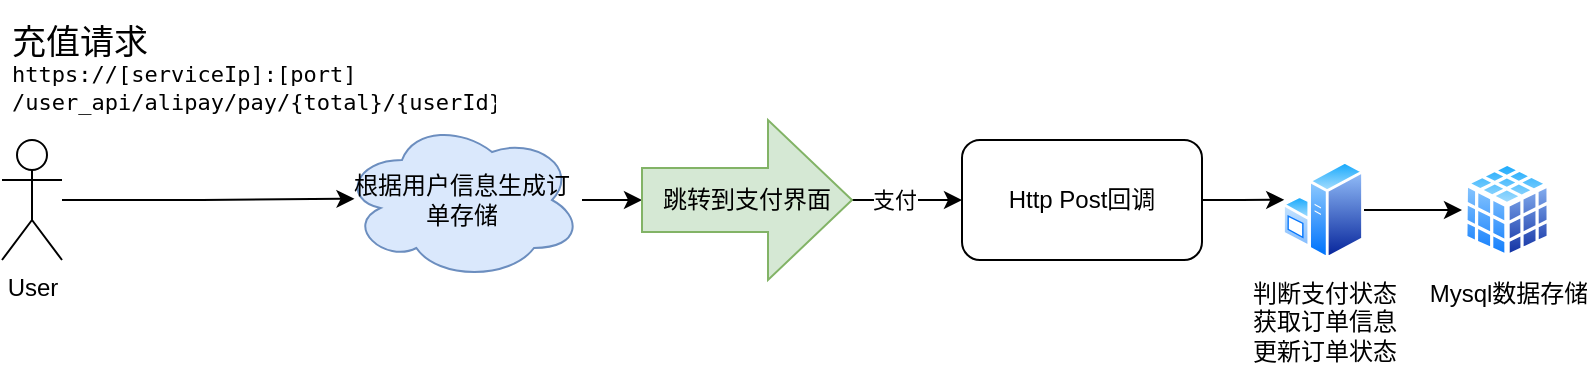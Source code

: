 <mxfile version="21.2.3" type="github">
  <diagram name="第 1 页" id="t8W59wiklE4XqMdszMH8">
    <mxGraphModel dx="1038" dy="682" grid="1" gridSize="10" guides="1" tooltips="1" connect="1" arrows="1" fold="1" page="1" pageScale="1" pageWidth="827" pageHeight="1169" math="0" shadow="0">
      <root>
        <mxCell id="0" />
        <mxCell id="1" parent="0" />
        <mxCell id="bDvReHvAfHpfdky5hFMR-4" value="" style="edgeStyle=orthogonalEdgeStyle;rounded=0;orthogonalLoop=1;jettySize=auto;html=1;entryX=0.052;entryY=0.492;entryDx=0;entryDy=0;entryPerimeter=0;" edge="1" parent="1" source="bDvReHvAfHpfdky5hFMR-1" target="bDvReHvAfHpfdky5hFMR-5">
          <mxGeometry relative="1" as="geometry">
            <mxPoint x="145" y="210" as="targetPoint" />
          </mxGeometry>
        </mxCell>
        <mxCell id="bDvReHvAfHpfdky5hFMR-1" value="User" style="shape=umlActor;verticalLabelPosition=bottom;verticalAlign=top;html=1;outlineConnect=0;" vertex="1" parent="1">
          <mxGeometry x="10" y="255" width="30" height="60" as="geometry" />
        </mxCell>
        <mxCell id="bDvReHvAfHpfdky5hFMR-2" value="&lt;pre style=&quot;font-size: 11px;&quot;&gt;&lt;font style=&quot;font-size: 17px;&quot;&gt;充值请求&lt;br&gt;&lt;/font&gt;https://[serviceIp]:[port]&lt;br style=&quot;font-size: 11px;&quot;&gt;/user_api/alipay/pay/{total}/{userId}&lt;/pre&gt;" style="text;html=1;strokeColor=none;fillColor=none;spacing=5;spacingTop=-20;whiteSpace=wrap;overflow=hidden;rounded=0;" vertex="1" parent="1">
          <mxGeometry x="10" y="195" width="250" height="60" as="geometry" />
        </mxCell>
        <mxCell id="bDvReHvAfHpfdky5hFMR-7" value="" style="edgeStyle=orthogonalEdgeStyle;rounded=0;orthogonalLoop=1;jettySize=auto;html=1;" edge="1" parent="1" source="bDvReHvAfHpfdky5hFMR-5" target="bDvReHvAfHpfdky5hFMR-6">
          <mxGeometry relative="1" as="geometry" />
        </mxCell>
        <mxCell id="bDvReHvAfHpfdky5hFMR-5" value="根据用户信息生成订单存储" style="ellipse;shape=cloud;whiteSpace=wrap;html=1;fillColor=#dae8fc;strokeColor=#6c8ebf;" vertex="1" parent="1">
          <mxGeometry x="180" y="245" width="120" height="80" as="geometry" />
        </mxCell>
        <mxCell id="bDvReHvAfHpfdky5hFMR-9" value="" style="edgeStyle=orthogonalEdgeStyle;rounded=0;orthogonalLoop=1;jettySize=auto;html=1;entryX=0;entryY=0.5;entryDx=0;entryDy=0;" edge="1" parent="1" source="bDvReHvAfHpfdky5hFMR-6" target="bDvReHvAfHpfdky5hFMR-10">
          <mxGeometry relative="1" as="geometry">
            <mxPoint x="145" y="490" as="targetPoint" />
          </mxGeometry>
        </mxCell>
        <mxCell id="bDvReHvAfHpfdky5hFMR-11" value="支付" style="edgeLabel;html=1;align=center;verticalAlign=middle;resizable=0;points=[];" vertex="1" connectable="0" parent="bDvReHvAfHpfdky5hFMR-9">
          <mxGeometry x="-0.253" relative="1" as="geometry">
            <mxPoint as="offset" />
          </mxGeometry>
        </mxCell>
        <mxCell id="bDvReHvAfHpfdky5hFMR-6" value="跳转到支付界面" style="shape=singleArrow;whiteSpace=wrap;html=1;arrowWidth=0.4;arrowSize=0.4;fillColor=#d5e8d4;strokeColor=#82b366;" vertex="1" parent="1">
          <mxGeometry x="330" y="245" width="105" height="80" as="geometry" />
        </mxCell>
        <mxCell id="bDvReHvAfHpfdky5hFMR-24" value="" style="edgeStyle=orthogonalEdgeStyle;rounded=0;orthogonalLoop=1;jettySize=auto;html=1;entryX=0.027;entryY=0.398;entryDx=0;entryDy=0;entryPerimeter=0;" edge="1" parent="1" source="bDvReHvAfHpfdky5hFMR-10" target="bDvReHvAfHpfdky5hFMR-27">
          <mxGeometry relative="1" as="geometry">
            <mxPoint x="140" y="600" as="targetPoint" />
          </mxGeometry>
        </mxCell>
        <mxCell id="bDvReHvAfHpfdky5hFMR-10" value="Http Post回调" style="rounded=1;whiteSpace=wrap;html=1;" vertex="1" parent="1">
          <mxGeometry x="490" y="255" width="120" height="60" as="geometry" />
        </mxCell>
        <mxCell id="bDvReHvAfHpfdky5hFMR-30" value="" style="edgeStyle=orthogonalEdgeStyle;rounded=0;orthogonalLoop=1;jettySize=auto;html=1;" edge="1" parent="1" source="bDvReHvAfHpfdky5hFMR-27" target="bDvReHvAfHpfdky5hFMR-29">
          <mxGeometry relative="1" as="geometry" />
        </mxCell>
        <mxCell id="bDvReHvAfHpfdky5hFMR-27" value="判断支付状态&lt;br&gt;获取订单信息&lt;br&gt;更新订单状态" style="image;aspect=fixed;perimeter=ellipsePerimeter;html=1;align=center;shadow=0;dashed=0;spacingTop=3;image=img/lib/active_directory/windows_server.svg;" vertex="1" parent="1">
          <mxGeometry x="650" y="265" width="41" height="50" as="geometry" />
        </mxCell>
        <mxCell id="bDvReHvAfHpfdky5hFMR-29" value="Mysql数据存储" style="image;aspect=fixed;perimeter=ellipsePerimeter;html=1;align=center;shadow=0;dashed=0;spacingTop=3;image=img/lib/active_directory/database_cube.svg;" vertex="1" parent="1">
          <mxGeometry x="740" y="265" width="45" height="50" as="geometry" />
        </mxCell>
      </root>
    </mxGraphModel>
  </diagram>
</mxfile>
